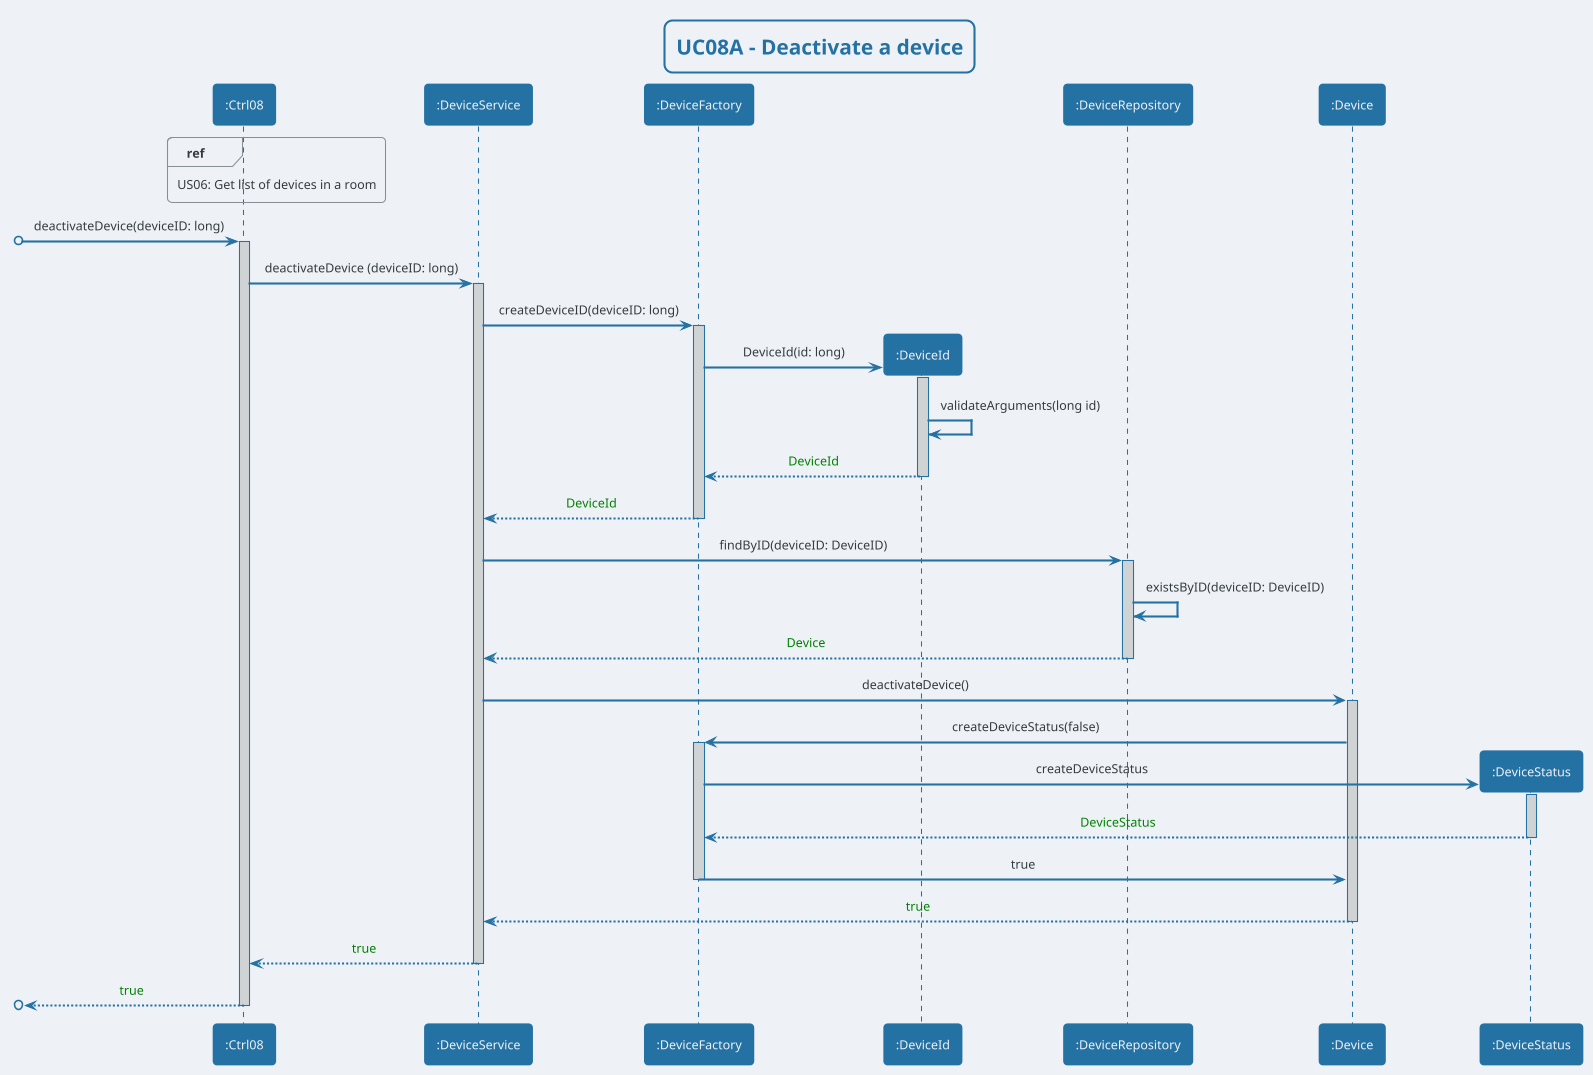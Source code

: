 @startuml
!theme cerulean-outline

skinparam backgroundColor #EEF2F7
skinparam titleBorderRoundCorner 15
skinparam titleBorderThickness 2
skinparam titleBorderColor #2471A3
skinparam titleFontColor #2471A3
skinparam sequenceArrowThickness 2
skinparam defaultTextAlignment center
skinparam sequenceParticipantBorderThickness 2
skinparam sequenceParticipantFontColor #EEF2F7
skinparam sequenceLifeLineBorderColor #2471A3
skinparam sequenceLifeLineBorderThickness 1.5
skinparam sequenceParticipantBackgroundColor #2471A3
skinparam sequenceParticipantBorderColor #2471A3
skinparam ArrowColor #2471A3
skinparam ArrowThickness 2
skinparam sequenceLifeLineBackgroundColor #D0D3D4
title UC08A - Deactivate a device

ref over ":Ctrl08" : US06: Get list of devices in a room

[o-> ":Ctrl08" : deactivateDevice(deviceID: long)
activate ":Ctrl08"

":Ctrl08" -> ":DeviceService" : deactivateDevice (deviceID: long)
activate ":DeviceService"
":DeviceService" -> ":DeviceFactory" : createDeviceID(deviceID: long)
activate ":DeviceFactory"
":DeviceFactory" -> ":DeviceId"**:DeviceId(id: long)
activate ":DeviceId"
":DeviceId" -> ":DeviceId": validateArguments(long id)
":DeviceId" --> ":DeviceFactory": <font color="green">DeviceId</font>
deactivate ":DeviceId"
":DeviceFactory" --> ":DeviceService": <font color="green">DeviceId</font>
deactivate ":DeviceFactory"
":DeviceService" -> ":DeviceRepository" : findByID(deviceID: DeviceID)
activate ":DeviceRepository"
":DeviceRepository" -> ":DeviceRepository" : existsByID(deviceID: DeviceID)
":DeviceRepository" --> ":DeviceService" : <font color="green">Device</font>
deactivate ":DeviceRepository"
":DeviceService" -> ":Device" : deactivateDevice()
activate ":Device"
":DeviceFactory" <- ":Device" : createDeviceStatus(false)
activate ":DeviceFactory"
":DeviceFactory" -> ":DeviceStatus"**: createDeviceStatus
activate ":DeviceStatus"
":DeviceStatus" --> ":DeviceFactory": <font color="green">DeviceStatus</font>
deactivate ":DeviceStatus"
":DeviceFactory" -> ":Device": true
deactivate ":DeviceFactory"
":Device" --> ":DeviceService": <font color="green">true</font>
deactivate ":Device"
":DeviceService" --> ":Ctrl08": <font color="green">true</font>
deactivate ":DeviceService"
[o<-- ":Ctrl08" : <font color="green"> true </font>
deactivate ":Ctrl08"


@enduml